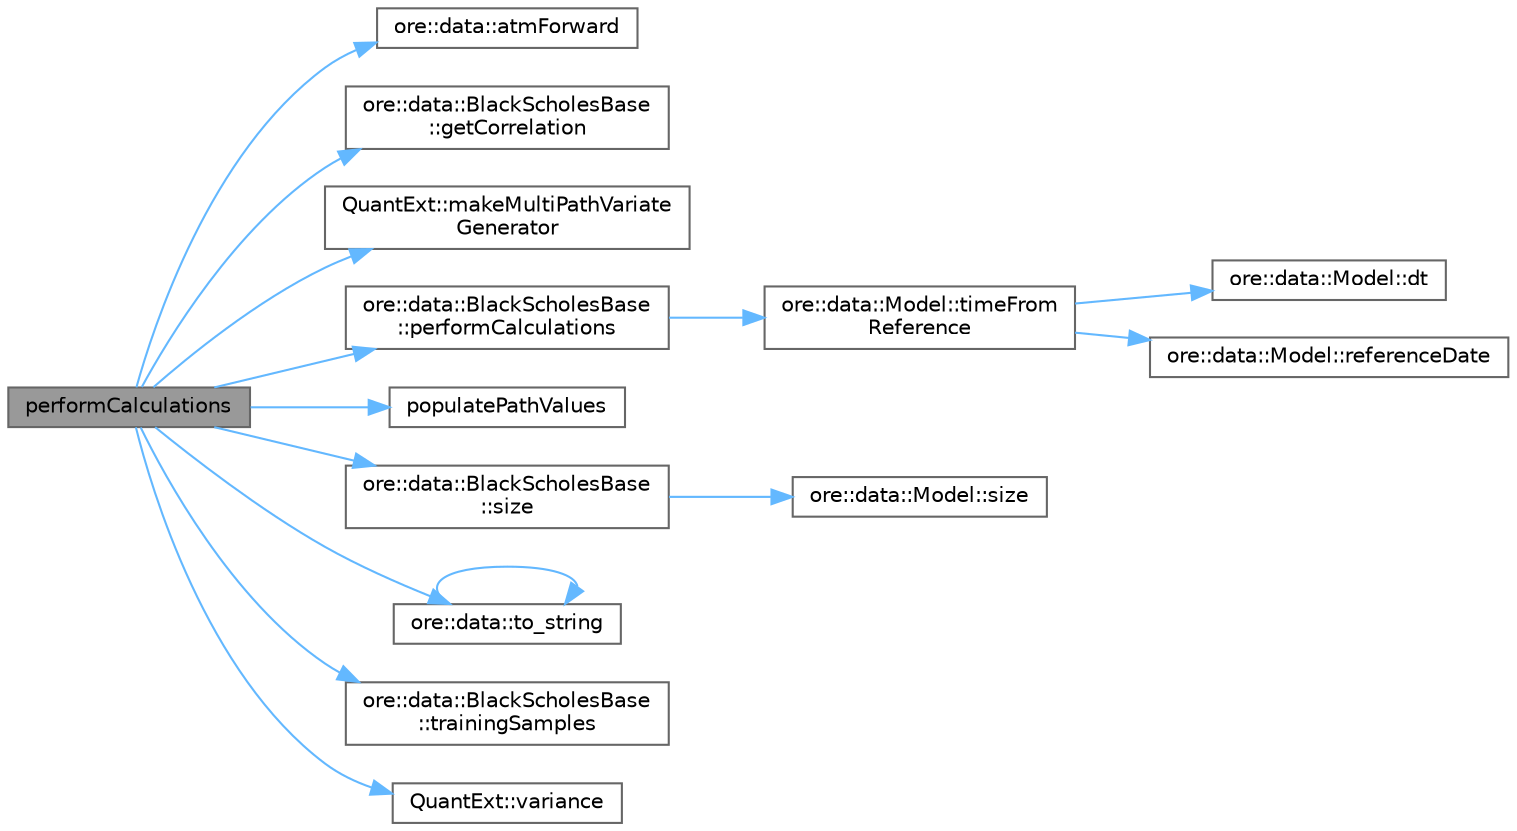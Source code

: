 digraph "performCalculations"
{
 // INTERACTIVE_SVG=YES
 // LATEX_PDF_SIZE
  bgcolor="transparent";
  edge [fontname=Helvetica,fontsize=10,labelfontname=Helvetica,labelfontsize=10];
  node [fontname=Helvetica,fontsize=10,shape=box,height=0.2,width=0.4];
  rankdir="LR";
  Node1 [label="performCalculations",height=0.2,width=0.4,color="gray40", fillcolor="grey60", style="filled", fontcolor="black",tooltip=" "];
  Node1 -> Node2 [color="steelblue1",style="solid"];
  Node2 [label="ore::data::atmForward",height=0.2,width=0.4,color="grey40", fillcolor="white", style="filled",URL="$namespaceore_1_1data.html#a7a2f6f438823e3f124eac5bf1e228cef",tooltip="helper function that computes the atm forward"];
  Node1 -> Node3 [color="steelblue1",style="solid"];
  Node3 [label="ore::data::BlackScholesBase\l::getCorrelation",height=0.2,width=0.4,color="grey40", fillcolor="white", style="filled",URL="$classore_1_1data_1_1_black_scholes_base.html#afa6dbc82775f93a3bb6b225320c8e685",tooltip=" "];
  Node1 -> Node4 [color="steelblue1",style="solid"];
  Node4 [label="QuantExt::makeMultiPathVariate\lGenerator",height=0.2,width=0.4,color="grey40", fillcolor="white", style="filled",URL="C:/dev/ORE/documentation/QuantExt/doc/quantext.tag$namespace_quant_ext.html#a729ccb86fe486686cc1c21d403482d4a",tooltip=" "];
  Node1 -> Node5 [color="steelblue1",style="solid"];
  Node5 [label="ore::data::BlackScholesBase\l::performCalculations",height=0.2,width=0.4,color="grey40", fillcolor="white", style="filled",URL="$classore_1_1data_1_1_black_scholes_base.html#a1127cccc9668a02247dc139d27121708",tooltip=" "];
  Node5 -> Node6 [color="steelblue1",style="solid"];
  Node6 [label="ore::data::Model::timeFrom\lReference",height=0.2,width=0.4,color="grey40", fillcolor="white", style="filled",URL="$classore_1_1data_1_1_model.html#a6fead1da49affdddae755f95d693c4f3",tooltip=" "];
  Node6 -> Node7 [color="steelblue1",style="solid"];
  Node7 [label="ore::data::Model::dt",height=0.2,width=0.4,color="grey40", fillcolor="white", style="filled",URL="$classore_1_1data_1_1_model.html#a03ae29747e458dc27b32188899fdbf7a",tooltip=" "];
  Node6 -> Node8 [color="steelblue1",style="solid"];
  Node8 [label="ore::data::Model::referenceDate",height=0.2,width=0.4,color="grey40", fillcolor="white", style="filled",URL="$classore_1_1data_1_1_model.html#a06843bb9dcd2cb5e4ef8185cc5fe57c9",tooltip=" "];
  Node1 -> Node9 [color="steelblue1",style="solid"];
  Node9 [label="populatePathValues",height=0.2,width=0.4,color="grey40", fillcolor="white", style="filled",URL="$classore_1_1data_1_1_black_scholes.html#a3a46bacfe7de8ed195082ab86a688d8c",tooltip=" "];
  Node1 -> Node10 [color="steelblue1",style="solid"];
  Node10 [label="ore::data::BlackScholesBase\l::size",height=0.2,width=0.4,color="grey40", fillcolor="white", style="filled",URL="$classore_1_1data_1_1_black_scholes_base.html#a22f414d57ba9b94e5696ae6fb61352a2",tooltip=" "];
  Node10 -> Node11 [color="steelblue1",style="solid"];
  Node11 [label="ore::data::Model::size",height=0.2,width=0.4,color="grey40", fillcolor="white", style="filled",URL="$classore_1_1data_1_1_model.html#a9edcd102946c4e3bd0bcdba2fc64e397",tooltip=" "];
  Node1 -> Node12 [color="steelblue1",style="solid"];
  Node12 [label="ore::data::to_string",height=0.2,width=0.4,color="grey40", fillcolor="white", style="filled",URL="$namespaceore_1_1data.html#a86651dfeb5c18ee891f7a4734d8cf455",tooltip=" "];
  Node12 -> Node12 [color="steelblue1",style="solid"];
  Node1 -> Node13 [color="steelblue1",style="solid"];
  Node13 [label="ore::data::BlackScholesBase\l::trainingSamples",height=0.2,width=0.4,color="grey40", fillcolor="white", style="filled",URL="$classore_1_1data_1_1_black_scholes_base.html#ac41c73ef8085aa5b72bf6009f56011ff",tooltip=" "];
  Node1 -> Node14 [color="steelblue1",style="solid"];
  Node14 [label="QuantExt::variance",height=0.2,width=0.4,color="grey40", fillcolor="white", style="filled",URL="C:/dev/ORE/documentation/QuantExt/doc/quantext.tag$namespace_quant_ext.html#a249dd19ff90e20ad4b64b0be1665b5c0",tooltip=" "];
}
